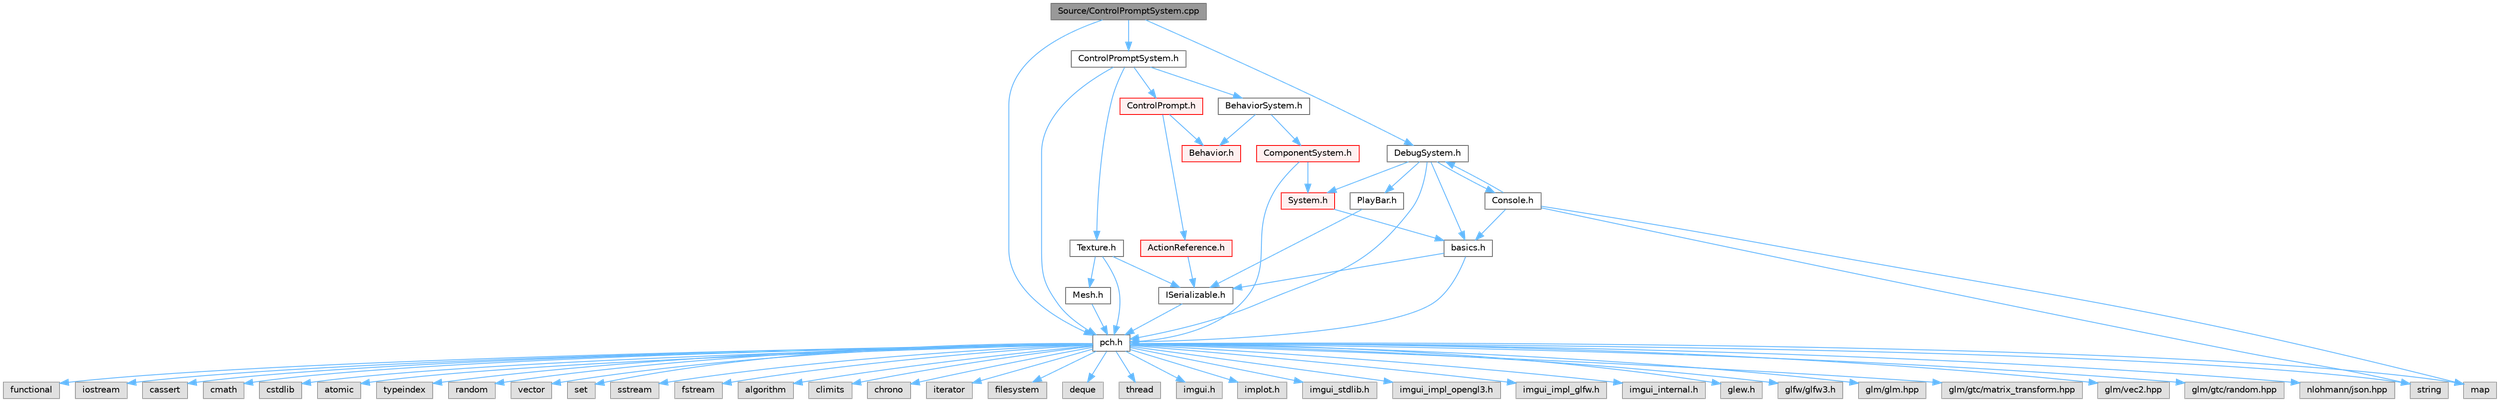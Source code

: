 digraph "Source/ControlPromptSystem.cpp"
{
 // LATEX_PDF_SIZE
  bgcolor="transparent";
  edge [fontname=Helvetica,fontsize=10,labelfontname=Helvetica,labelfontsize=10];
  node [fontname=Helvetica,fontsize=10,shape=box,height=0.2,width=0.4];
  Node1 [id="Node000001",label="Source/ControlPromptSystem.cpp",height=0.2,width=0.4,color="gray40", fillcolor="grey60", style="filled", fontcolor="black",tooltip="System that displays ControlPrompts from Actions."];
  Node1 -> Node2 [id="edge1_Node000001_Node000002",color="steelblue1",style="solid",tooltip=" "];
  Node2 [id="Node000002",label="pch.h",height=0.2,width=0.4,color="grey40", fillcolor="white", style="filled",URL="$de/d3a/pch_8h.html",tooltip="This is a precompiled header file."];
  Node2 -> Node3 [id="edge2_Node000002_Node000003",color="steelblue1",style="solid",tooltip=" "];
  Node3 [id="Node000003",label="functional",height=0.2,width=0.4,color="grey60", fillcolor="#E0E0E0", style="filled",tooltip=" "];
  Node2 -> Node4 [id="edge3_Node000002_Node000004",color="steelblue1",style="solid",tooltip=" "];
  Node4 [id="Node000004",label="iostream",height=0.2,width=0.4,color="grey60", fillcolor="#E0E0E0", style="filled",tooltip=" "];
  Node2 -> Node5 [id="edge4_Node000002_Node000005",color="steelblue1",style="solid",tooltip=" "];
  Node5 [id="Node000005",label="cassert",height=0.2,width=0.4,color="grey60", fillcolor="#E0E0E0", style="filled",tooltip=" "];
  Node2 -> Node6 [id="edge5_Node000002_Node000006",color="steelblue1",style="solid",tooltip=" "];
  Node6 [id="Node000006",label="cmath",height=0.2,width=0.4,color="grey60", fillcolor="#E0E0E0", style="filled",tooltip=" "];
  Node2 -> Node7 [id="edge6_Node000002_Node000007",color="steelblue1",style="solid",tooltip=" "];
  Node7 [id="Node000007",label="cstdlib",height=0.2,width=0.4,color="grey60", fillcolor="#E0E0E0", style="filled",tooltip=" "];
  Node2 -> Node8 [id="edge7_Node000002_Node000008",color="steelblue1",style="solid",tooltip=" "];
  Node8 [id="Node000008",label="atomic",height=0.2,width=0.4,color="grey60", fillcolor="#E0E0E0", style="filled",tooltip=" "];
  Node2 -> Node9 [id="edge8_Node000002_Node000009",color="steelblue1",style="solid",tooltip=" "];
  Node9 [id="Node000009",label="typeindex",height=0.2,width=0.4,color="grey60", fillcolor="#E0E0E0", style="filled",tooltip=" "];
  Node2 -> Node10 [id="edge9_Node000002_Node000010",color="steelblue1",style="solid",tooltip=" "];
  Node10 [id="Node000010",label="random",height=0.2,width=0.4,color="grey60", fillcolor="#E0E0E0", style="filled",tooltip=" "];
  Node2 -> Node11 [id="edge10_Node000002_Node000011",color="steelblue1",style="solid",tooltip=" "];
  Node11 [id="Node000011",label="vector",height=0.2,width=0.4,color="grey60", fillcolor="#E0E0E0", style="filled",tooltip=" "];
  Node2 -> Node12 [id="edge11_Node000002_Node000012",color="steelblue1",style="solid",tooltip=" "];
  Node12 [id="Node000012",label="string",height=0.2,width=0.4,color="grey60", fillcolor="#E0E0E0", style="filled",tooltip=" "];
  Node2 -> Node13 [id="edge12_Node000002_Node000013",color="steelblue1",style="solid",tooltip=" "];
  Node13 [id="Node000013",label="map",height=0.2,width=0.4,color="grey60", fillcolor="#E0E0E0", style="filled",tooltip=" "];
  Node2 -> Node14 [id="edge13_Node000002_Node000014",color="steelblue1",style="solid",tooltip=" "];
  Node14 [id="Node000014",label="set",height=0.2,width=0.4,color="grey60", fillcolor="#E0E0E0", style="filled",tooltip=" "];
  Node2 -> Node15 [id="edge14_Node000002_Node000015",color="steelblue1",style="solid",tooltip=" "];
  Node15 [id="Node000015",label="sstream",height=0.2,width=0.4,color="grey60", fillcolor="#E0E0E0", style="filled",tooltip=" "];
  Node2 -> Node16 [id="edge15_Node000002_Node000016",color="steelblue1",style="solid",tooltip=" "];
  Node16 [id="Node000016",label="fstream",height=0.2,width=0.4,color="grey60", fillcolor="#E0E0E0", style="filled",tooltip=" "];
  Node2 -> Node17 [id="edge16_Node000002_Node000017",color="steelblue1",style="solid",tooltip=" "];
  Node17 [id="Node000017",label="algorithm",height=0.2,width=0.4,color="grey60", fillcolor="#E0E0E0", style="filled",tooltip=" "];
  Node2 -> Node18 [id="edge17_Node000002_Node000018",color="steelblue1",style="solid",tooltip=" "];
  Node18 [id="Node000018",label="climits",height=0.2,width=0.4,color="grey60", fillcolor="#E0E0E0", style="filled",tooltip=" "];
  Node2 -> Node19 [id="edge18_Node000002_Node000019",color="steelblue1",style="solid",tooltip=" "];
  Node19 [id="Node000019",label="chrono",height=0.2,width=0.4,color="grey60", fillcolor="#E0E0E0", style="filled",tooltip=" "];
  Node2 -> Node20 [id="edge19_Node000002_Node000020",color="steelblue1",style="solid",tooltip=" "];
  Node20 [id="Node000020",label="iterator",height=0.2,width=0.4,color="grey60", fillcolor="#E0E0E0", style="filled",tooltip=" "];
  Node2 -> Node21 [id="edge20_Node000002_Node000021",color="steelblue1",style="solid",tooltip=" "];
  Node21 [id="Node000021",label="filesystem",height=0.2,width=0.4,color="grey60", fillcolor="#E0E0E0", style="filled",tooltip=" "];
  Node2 -> Node22 [id="edge21_Node000002_Node000022",color="steelblue1",style="solid",tooltip=" "];
  Node22 [id="Node000022",label="deque",height=0.2,width=0.4,color="grey60", fillcolor="#E0E0E0", style="filled",tooltip=" "];
  Node2 -> Node23 [id="edge22_Node000002_Node000023",color="steelblue1",style="solid",tooltip=" "];
  Node23 [id="Node000023",label="thread",height=0.2,width=0.4,color="grey60", fillcolor="#E0E0E0", style="filled",tooltip=" "];
  Node2 -> Node24 [id="edge23_Node000002_Node000024",color="steelblue1",style="solid",tooltip=" "];
  Node24 [id="Node000024",label="imgui.h",height=0.2,width=0.4,color="grey60", fillcolor="#E0E0E0", style="filled",tooltip=" "];
  Node2 -> Node25 [id="edge24_Node000002_Node000025",color="steelblue1",style="solid",tooltip=" "];
  Node25 [id="Node000025",label="implot.h",height=0.2,width=0.4,color="grey60", fillcolor="#E0E0E0", style="filled",tooltip=" "];
  Node2 -> Node26 [id="edge25_Node000002_Node000026",color="steelblue1",style="solid",tooltip=" "];
  Node26 [id="Node000026",label="imgui_stdlib.h",height=0.2,width=0.4,color="grey60", fillcolor="#E0E0E0", style="filled",tooltip=" "];
  Node2 -> Node27 [id="edge26_Node000002_Node000027",color="steelblue1",style="solid",tooltip=" "];
  Node27 [id="Node000027",label="imgui_impl_opengl3.h",height=0.2,width=0.4,color="grey60", fillcolor="#E0E0E0", style="filled",tooltip=" "];
  Node2 -> Node28 [id="edge27_Node000002_Node000028",color="steelblue1",style="solid",tooltip=" "];
  Node28 [id="Node000028",label="imgui_impl_glfw.h",height=0.2,width=0.4,color="grey60", fillcolor="#E0E0E0", style="filled",tooltip=" "];
  Node2 -> Node29 [id="edge28_Node000002_Node000029",color="steelblue1",style="solid",tooltip=" "];
  Node29 [id="Node000029",label="imgui_internal.h",height=0.2,width=0.4,color="grey60", fillcolor="#E0E0E0", style="filled",tooltip=" "];
  Node2 -> Node30 [id="edge29_Node000002_Node000030",color="steelblue1",style="solid",tooltip=" "];
  Node30 [id="Node000030",label="glew.h",height=0.2,width=0.4,color="grey60", fillcolor="#E0E0E0", style="filled",tooltip=" "];
  Node2 -> Node31 [id="edge30_Node000002_Node000031",color="steelblue1",style="solid",tooltip=" "];
  Node31 [id="Node000031",label="glfw/glfw3.h",height=0.2,width=0.4,color="grey60", fillcolor="#E0E0E0", style="filled",tooltip=" "];
  Node2 -> Node32 [id="edge31_Node000002_Node000032",color="steelblue1",style="solid",tooltip=" "];
  Node32 [id="Node000032",label="glm/glm.hpp",height=0.2,width=0.4,color="grey60", fillcolor="#E0E0E0", style="filled",tooltip=" "];
  Node2 -> Node33 [id="edge32_Node000002_Node000033",color="steelblue1",style="solid",tooltip=" "];
  Node33 [id="Node000033",label="glm/gtc/matrix_transform.hpp",height=0.2,width=0.4,color="grey60", fillcolor="#E0E0E0", style="filled",tooltip=" "];
  Node2 -> Node34 [id="edge33_Node000002_Node000034",color="steelblue1",style="solid",tooltip=" "];
  Node34 [id="Node000034",label="glm/vec2.hpp",height=0.2,width=0.4,color="grey60", fillcolor="#E0E0E0", style="filled",tooltip=" "];
  Node2 -> Node35 [id="edge34_Node000002_Node000035",color="steelblue1",style="solid",tooltip=" "];
  Node35 [id="Node000035",label="glm/gtc/random.hpp",height=0.2,width=0.4,color="grey60", fillcolor="#E0E0E0", style="filled",tooltip=" "];
  Node2 -> Node36 [id="edge35_Node000002_Node000036",color="steelblue1",style="solid",tooltip=" "];
  Node36 [id="Node000036",label="nlohmann/json.hpp",height=0.2,width=0.4,color="grey60", fillcolor="#E0E0E0", style="filled",tooltip=" "];
  Node1 -> Node37 [id="edge36_Node000001_Node000037",color="steelblue1",style="solid",tooltip=" "];
  Node37 [id="Node000037",label="ControlPromptSystem.h",height=0.2,width=0.4,color="grey40", fillcolor="white", style="filled",URL="$d5/db3/ControlPromptSystem_8h.html",tooltip="System that displays ControlPrompts from Actions."];
  Node37 -> Node2 [id="edge37_Node000037_Node000002",color="steelblue1",style="solid",tooltip=" "];
  Node37 -> Node38 [id="edge38_Node000037_Node000038",color="steelblue1",style="solid",tooltip=" "];
  Node38 [id="Node000038",label="BehaviorSystem.h",height=0.2,width=0.4,color="grey40", fillcolor="white", style="filled",URL="$db/d32/BehaviorSystem_8h.html",tooltip="System that keeps track of and updates a specific kind of Behavior."];
  Node38 -> Node39 [id="edge39_Node000038_Node000039",color="steelblue1",style="solid",tooltip=" "];
  Node39 [id="Node000039",label="ComponentSystem.h",height=0.2,width=0.4,color="red", fillcolor="#FFF0F0", style="filled",URL="$dc/dbb/ComponentSystem_8h.html",tooltip="System that keeps track of a specific kind of Component."];
  Node39 -> Node2 [id="edge40_Node000039_Node000002",color="steelblue1",style="solid",tooltip=" "];
  Node39 -> Node40 [id="edge41_Node000039_Node000040",color="steelblue1",style="solid",tooltip=" "];
  Node40 [id="Node000040",label="System.h",height=0.2,width=0.4,color="red", fillcolor="#FFF0F0", style="filled",URL="$db/d39/System_8h.html",tooltip="Base class for all Systems."];
  Node40 -> Node41 [id="edge42_Node000040_Node000041",color="steelblue1",style="solid",tooltip=" "];
  Node41 [id="Node000041",label="basics.h",height=0.2,width=0.4,color="grey40", fillcolor="white", style="filled",URL="$dc/dcc/basics_8h_source.html",tooltip=" "];
  Node41 -> Node2 [id="edge43_Node000041_Node000002",color="steelblue1",style="solid",tooltip=" "];
  Node41 -> Node42 [id="edge44_Node000041_Node000042",color="steelblue1",style="solid",tooltip=" "];
  Node42 [id="Node000042",label="ISerializable.h",height=0.2,width=0.4,color="grey40", fillcolor="white", style="filled",URL="$dd/d7f/ISerializable_8h.html",tooltip="interface for all serializable objects"];
  Node42 -> Node2 [id="edge45_Node000042_Node000002",color="steelblue1",style="solid",tooltip=" "];
  Node38 -> Node54 [id="edge46_Node000038_Node000054",color="steelblue1",style="solid",tooltip=" "];
  Node54 [id="Node000054",label="Behavior.h",height=0.2,width=0.4,color="red", fillcolor="#FFF0F0", style="filled",URL="$d8/dd5/Behavior_8h.html",tooltip="Virtual behavior component header."];
  Node37 -> Node56 [id="edge47_Node000037_Node000056",color="steelblue1",style="solid",tooltip=" "];
  Node56 [id="Node000056",label="Texture.h",height=0.2,width=0.4,color="grey40", fillcolor="white", style="filled",URL="$d9/dbf/Texture_8h.html",tooltip="Header for the OpenGL texture wrapper."];
  Node56 -> Node2 [id="edge48_Node000056_Node000002",color="steelblue1",style="solid",tooltip=" "];
  Node56 -> Node42 [id="edge49_Node000056_Node000042",color="steelblue1",style="solid",tooltip=" "];
  Node56 -> Node57 [id="edge50_Node000056_Node000057",color="steelblue1",style="solid",tooltip=" "];
  Node57 [id="Node000057",label="Mesh.h",height=0.2,width=0.4,color="grey40", fillcolor="white", style="filled",URL="$d9/d31/Mesh_8h.html",tooltip="Mesh class - holds on to buffer/VAO references, draws their contents."];
  Node57 -> Node2 [id="edge51_Node000057_Node000002",color="steelblue1",style="solid",tooltip=" "];
  Node37 -> Node58 [id="edge52_Node000037_Node000058",color="steelblue1",style="solid",tooltip=" "];
  Node58 [id="Node000058",label="ControlPrompt.h",height=0.2,width=0.4,color="red", fillcolor="#FFF0F0", style="filled",URL="$d6/d12/ControlPrompt_8h.html",tooltip="Displays a control prompt for an ActionReference."];
  Node58 -> Node54 [id="edge53_Node000058_Node000054",color="steelblue1",style="solid",tooltip=" "];
  Node58 -> Node59 [id="edge54_Node000058_Node000059",color="steelblue1",style="solid",tooltip=" "];
  Node59 [id="Node000059",label="ActionReference.h",height=0.2,width=0.4,color="red", fillcolor="#FFF0F0", style="filled",URL="$dd/dc7/ActionReference_8h.html",tooltip="a reference to an input Action"];
  Node59 -> Node42 [id="edge55_Node000059_Node000042",color="steelblue1",style="solid",tooltip=" "];
  Node1 -> Node51 [id="edge56_Node000001_Node000051",color="steelblue1",style="solid",tooltip=" "];
  Node51 [id="Node000051",label="DebugSystem.h",height=0.2,width=0.4,color="grey40", fillcolor="white", style="filled",URL="$dc/d4f/DebugSystem_8h_source.html",tooltip=" "];
  Node51 -> Node2 [id="edge57_Node000051_Node000002",color="steelblue1",style="solid",tooltip=" "];
  Node51 -> Node41 [id="edge58_Node000051_Node000041",color="steelblue1",style="solid",tooltip=" "];
  Node51 -> Node40 [id="edge59_Node000051_Node000040",color="steelblue1",style="solid",tooltip=" "];
  Node51 -> Node52 [id="edge60_Node000051_Node000052",color="steelblue1",style="solid",tooltip=" "];
  Node52 [id="Node000052",label="Console.h",height=0.2,width=0.4,color="grey40", fillcolor="white", style="filled",URL="$d2/d3f/Console_8h_source.html",tooltip=" "];
  Node52 -> Node41 [id="edge61_Node000052_Node000041",color="steelblue1",style="solid",tooltip=" "];
  Node52 -> Node51 [id="edge62_Node000052_Node000051",color="steelblue1",style="solid",tooltip=" "];
  Node52 -> Node12 [id="edge63_Node000052_Node000012",color="steelblue1",style="solid",tooltip=" "];
  Node52 -> Node13 [id="edge64_Node000052_Node000013",color="steelblue1",style="solid",tooltip=" "];
  Node51 -> Node53 [id="edge65_Node000051_Node000053",color="steelblue1",style="solid",tooltip=" "];
  Node53 [id="Node000053",label="PlayBar.h",height=0.2,width=0.4,color="grey40", fillcolor="white", style="filled",URL="$d5/dfe/PlayBar_8h.html",tooltip="UI Bar that handles playing, pausing, and autosaves of the scene."];
  Node53 -> Node42 [id="edge66_Node000053_Node000042",color="steelblue1",style="solid",tooltip=" "];
}
